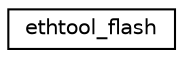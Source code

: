 digraph G
{
  edge [fontname="Helvetica",fontsize="10",labelfontname="Helvetica",labelfontsize="10"];
  node [fontname="Helvetica",fontsize="10",shape=record];
  rankdir="LR";
  Node1 [label="ethtool_flash",height=0.2,width=0.4,color="black", fillcolor="white", style="filled",URL="$structethtool__flash.html"];
}

